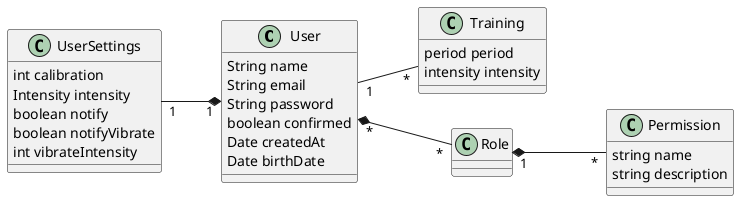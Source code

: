 @startuml
left to right direction 

User "1" *-up- "1" UserSettings
User "1" -- "*"  Training 
Role "1" *-- "*" Permission 
User "*" *-- "*" Role 
class User{
    String name
    String email
    String password
    boolean confirmed
    Date createdAt
    Date birthDate 
  }

class Role {
    
  }

class Permission{
    string name 
    string description 
  }

class UserSettings{
    int calibration 
    Intensity intensity
    boolean notify
    boolean notifyVibrate
    int vibrateIntensity
  }
class Training{
    period period 
    intensity intensity
  }
@enduml

